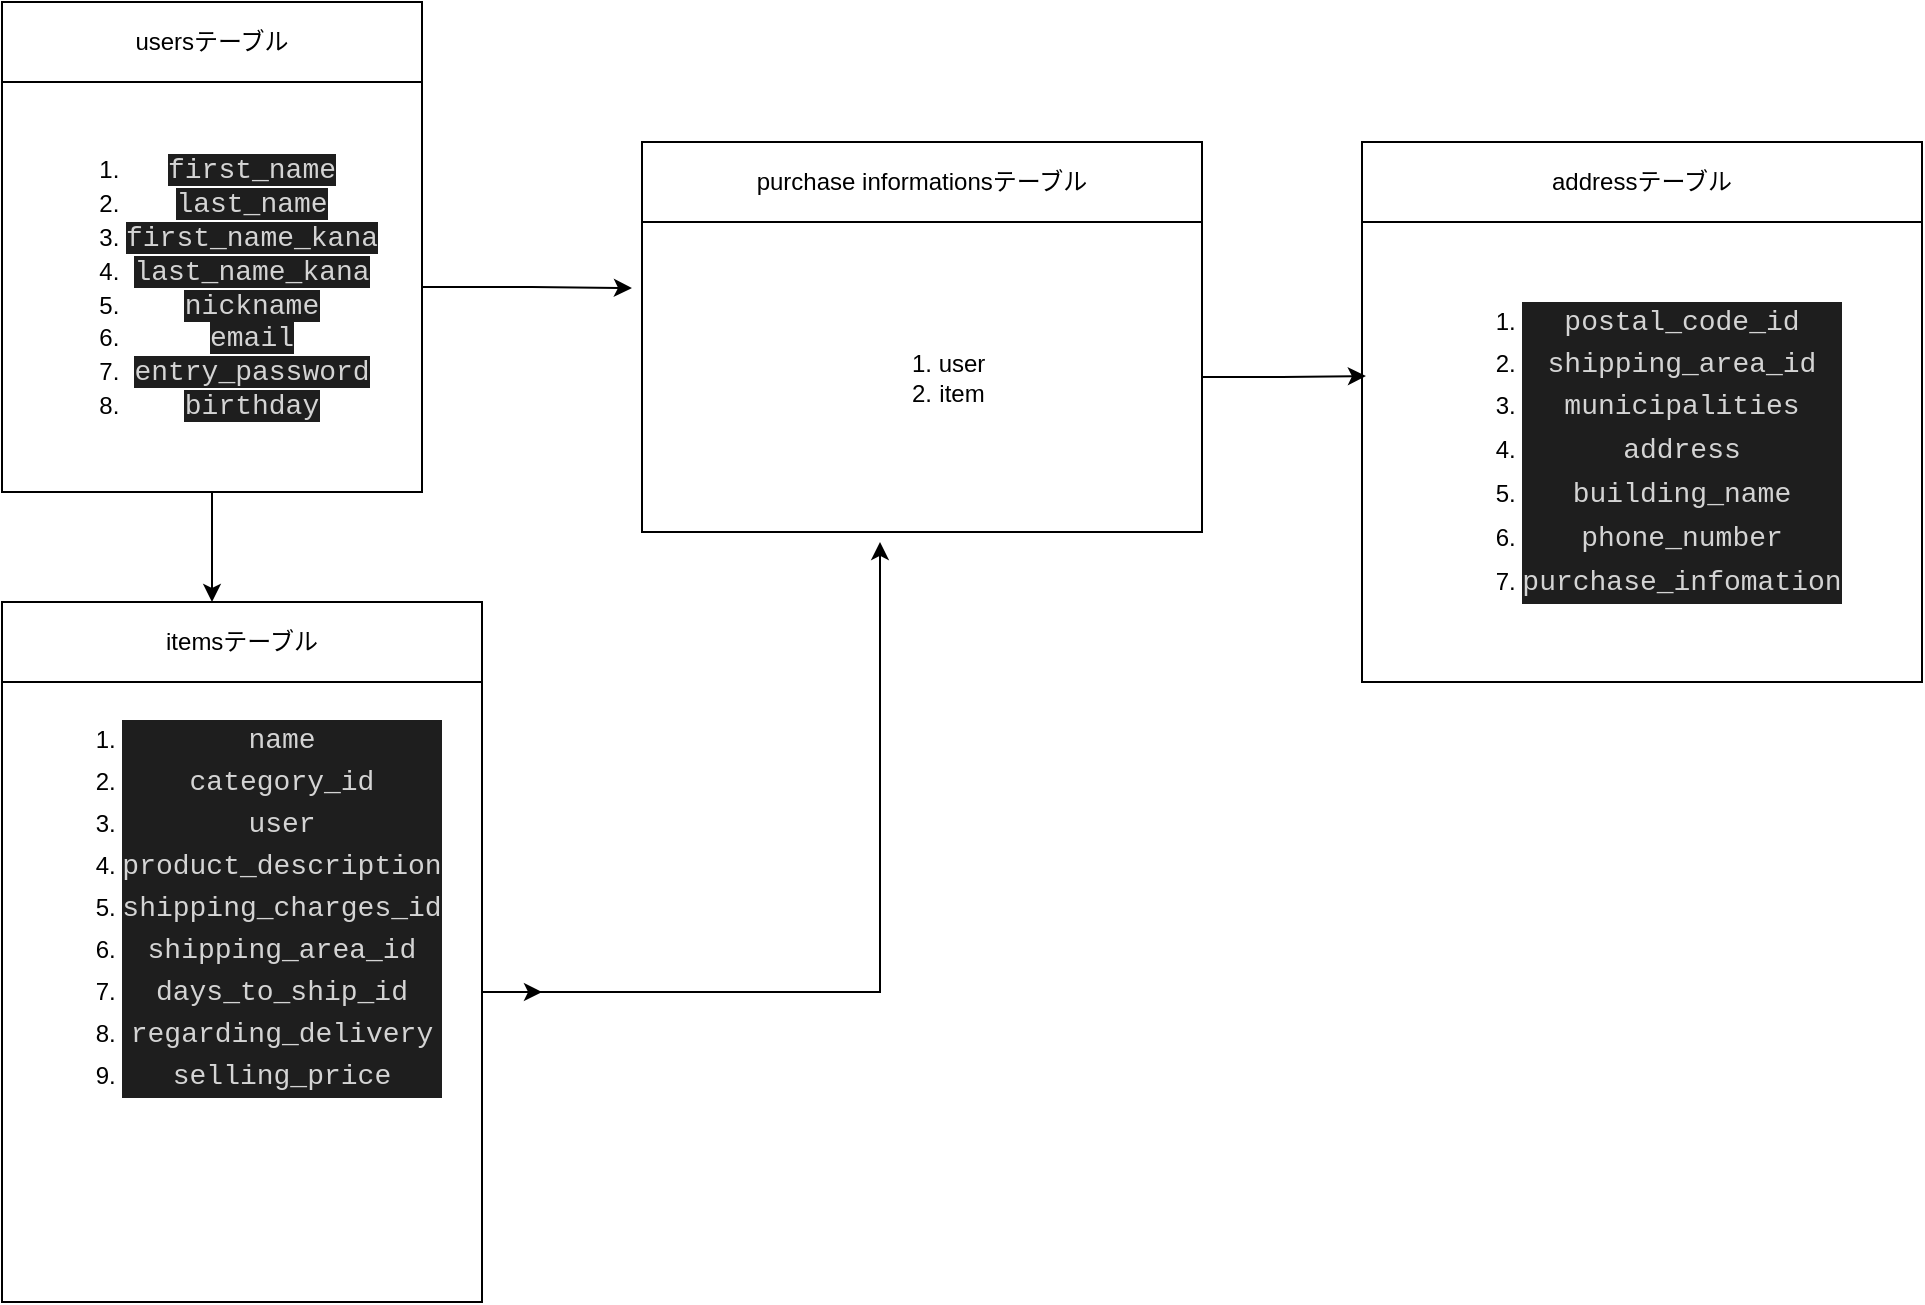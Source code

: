 <mxfile version="13.10.0" type="embed">
    <diagram id="Xzo7sDZz2Pd-KbyGA_dN" name="ページ1">
        <mxGraphModel dx="1235" dy="793" grid="1" gridSize="10" guides="1" tooltips="1" connect="1" arrows="1" fold="1" page="1" pageScale="1" pageWidth="827" pageHeight="1169" math="0" shadow="0">
            <root>
                <mxCell id="0"/>
                <mxCell id="1" parent="0"/>
                <mxCell id="64" style="edgeStyle=orthogonalEdgeStyle;rounded=0;orthogonalLoop=1;jettySize=auto;html=1;" edge="1" parent="1" source="23" target="47">
                    <mxGeometry relative="1" as="geometry"/>
                </mxCell>
                <mxCell id="23" value="usersテーブル" style="rounded=0;whiteSpace=wrap;html=1;sketch=0;" parent="1" vertex="1">
                    <mxGeometry x="80" y="100" width="210" height="40" as="geometry"/>
                </mxCell>
                <mxCell id="66" style="edgeStyle=orthogonalEdgeStyle;rounded=0;orthogonalLoop=1;jettySize=auto;html=1;" edge="1" parent="1" source="47">
                    <mxGeometry relative="1" as="geometry">
                        <mxPoint x="185" y="400" as="targetPoint"/>
                    </mxGeometry>
                </mxCell>
                <mxCell id="70" style="edgeStyle=orthogonalEdgeStyle;rounded=0;orthogonalLoop=1;jettySize=auto;html=1;entryX=-0.018;entryY=0.213;entryDx=0;entryDy=0;entryPerimeter=0;" edge="1" parent="1" source="47" target="57">
                    <mxGeometry relative="1" as="geometry"/>
                </mxCell>
                <mxCell id="47" value="&lt;ol&gt;&lt;li&gt;&lt;font color=&quot;#d4d4d4&quot; face=&quot;ricty diminished, menlo, monaco, courier new, monospace&quot;&gt;&lt;span style=&quot;font-size: 14px ; background-color: rgb(30 , 30 , 30)&quot;&gt;first_name&lt;/span&gt;&lt;/font&gt;&lt;/li&gt;&lt;li&gt;&lt;font color=&quot;#d4d4d4&quot; face=&quot;ricty diminished, menlo, monaco, courier new, monospace&quot;&gt;&lt;span style=&quot;font-size: 14px ; background-color: rgb(30 , 30 , 30)&quot;&gt;last_name&lt;/span&gt;&lt;/font&gt;&lt;/li&gt;&lt;li&gt;&lt;font color=&quot;#d4d4d4&quot; face=&quot;ricty diminished, menlo, monaco, courier new, monospace&quot;&gt;&lt;span style=&quot;font-size: 14px ; background-color: rgb(30 , 30 , 30)&quot;&gt;first_name_kana&lt;/span&gt;&lt;/font&gt;&lt;/li&gt;&lt;li&gt;&lt;font color=&quot;#d4d4d4&quot; face=&quot;ricty diminished, menlo, monaco, courier new, monospace&quot;&gt;&lt;span style=&quot;font-size: 14px ; background-color: rgb(30 , 30 , 30)&quot;&gt;last_name_kana&lt;/span&gt;&lt;/font&gt;&lt;/li&gt;&lt;li&gt;&lt;font color=&quot;#d4d4d4&quot; face=&quot;ricty diminished, menlo, monaco, courier new, monospace&quot;&gt;&lt;span style=&quot;font-size: 14px ; background-color: rgb(30 , 30 , 30)&quot;&gt;nickname&lt;/span&gt;&lt;/font&gt;&lt;/li&gt;&lt;li&gt;&lt;font color=&quot;#d4d4d4&quot; face=&quot;ricty diminished, menlo, monaco, courier new, monospace&quot;&gt;&lt;span style=&quot;font-size: 14px ; background-color: rgb(30 , 30 , 30)&quot;&gt;email&lt;/span&gt;&lt;/font&gt;&lt;/li&gt;&lt;li&gt;&lt;font color=&quot;#d4d4d4&quot; face=&quot;ricty diminished, menlo, monaco, courier new, monospace&quot;&gt;&lt;span style=&quot;font-size: 14px ; background-color: rgb(30 , 30 , 30)&quot;&gt;entry_password&lt;/span&gt;&lt;/font&gt;&lt;/li&gt;&lt;li&gt;&lt;font color=&quot;#d4d4d4&quot; face=&quot;ricty diminished, menlo, monaco, courier new, monospace&quot;&gt;&lt;span style=&quot;font-size: 14px ; background-color: rgb(30 , 30 , 30)&quot;&gt;birthday&lt;/span&gt;&lt;/font&gt;&lt;/li&gt;&lt;/ol&gt;" style="rounded=0;whiteSpace=wrap;html=1;sketch=0;" parent="1" vertex="1">
                    <mxGeometry x="80" y="140" width="210" height="205" as="geometry"/>
                </mxCell>
                <mxCell id="48" value="itemsテーブル" style="rounded=0;whiteSpace=wrap;html=1;sketch=0;" parent="1" vertex="1">
                    <mxGeometry x="80" y="400" width="240" height="40" as="geometry"/>
                </mxCell>
                <mxCell id="71" style="edgeStyle=orthogonalEdgeStyle;rounded=0;orthogonalLoop=1;jettySize=auto;html=1;" edge="1" parent="1" source="49">
                    <mxGeometry relative="1" as="geometry">
                        <mxPoint x="350" y="595" as="targetPoint"/>
                    </mxGeometry>
                </mxCell>
                <mxCell id="72" style="edgeStyle=orthogonalEdgeStyle;rounded=0;orthogonalLoop=1;jettySize=auto;html=1;entryX=0.425;entryY=1.032;entryDx=0;entryDy=0;entryPerimeter=0;" edge="1" parent="1" source="49" target="57">
                    <mxGeometry relative="1" as="geometry">
                        <mxPoint x="530" y="595" as="targetPoint"/>
                    </mxGeometry>
                </mxCell>
                <mxCell id="49" value="&lt;ol&gt;&lt;li&gt;&lt;div style=&quot;color: rgb(212 , 212 , 212) ; background-color: rgb(30 , 30 , 30) ; font-family: &amp;#34;ricty diminished&amp;#34; , &amp;#34;menlo&amp;#34; , &amp;#34;monaco&amp;#34; , &amp;#34;courier new&amp;#34; , monospace ; font-size: 14px ; line-height: 21px&quot;&gt;name&lt;/div&gt;&lt;/li&gt;&lt;li&gt;&lt;div style=&quot;color: rgb(212 , 212 , 212) ; background-color: rgb(30 , 30 , 30) ; font-family: &amp;#34;ricty diminished&amp;#34; , &amp;#34;menlo&amp;#34; , &amp;#34;monaco&amp;#34; , &amp;#34;courier new&amp;#34; , monospace ; font-size: 14px ; line-height: 21px&quot;&gt;category_id&lt;/div&gt;&lt;/li&gt;&lt;li&gt;&lt;div style=&quot;color: rgb(212 , 212 , 212) ; background-color: rgb(30 , 30 , 30) ; font-family: &amp;#34;ricty diminished&amp;#34; , &amp;#34;menlo&amp;#34; , &amp;#34;monaco&amp;#34; , &amp;#34;courier new&amp;#34; , monospace ; font-size: 14px ; line-height: 21px&quot;&gt;user&lt;/div&gt;&lt;/li&gt;&lt;li&gt;&lt;div style=&quot;color: rgb(212 , 212 , 212) ; background-color: rgb(30 , 30 , 30) ; font-family: &amp;#34;ricty diminished&amp;#34; , &amp;#34;menlo&amp;#34; , &amp;#34;monaco&amp;#34; , &amp;#34;courier new&amp;#34; , monospace ; font-size: 14px ; line-height: 21px&quot;&gt;&lt;div style=&quot;font-family: &amp;#34;ricty diminished&amp;#34; , &amp;#34;menlo&amp;#34; , &amp;#34;monaco&amp;#34; , &amp;#34;courier new&amp;#34; , monospace ; line-height: 21px&quot;&gt;product_description &lt;/div&gt;&lt;/div&gt;&lt;/li&gt;&lt;li&gt;&lt;div style=&quot;font-family: &amp;#34;ricty diminished&amp;#34; , &amp;#34;menlo&amp;#34; , &amp;#34;monaco&amp;#34; , &amp;#34;courier new&amp;#34; , monospace ; line-height: 21px&quot;&gt;&lt;div style=&quot;color: rgb(212 , 212 , 212) ; background-color: rgb(30 , 30 , 30) ; font-size: 14px ; line-height: 21px&quot;&gt;shipping_charges_id &lt;/div&gt;&lt;/div&gt;&lt;/li&gt;&lt;li&gt;&lt;div style=&quot;color: rgb(212 , 212 , 212) ; background-color: rgb(30 , 30 , 30) ; font-size: 14px ; line-height: 21px&quot;&gt;&lt;div style=&quot;font-family: &amp;#34;ricty diminished&amp;#34; , &amp;#34;menlo&amp;#34; , &amp;#34;monaco&amp;#34; , &amp;#34;courier new&amp;#34; , monospace ; line-height: 21px&quot;&gt;shipping_area_id&lt;/div&gt;&lt;/div&gt;&lt;/li&gt;&lt;li&gt;&lt;div style=&quot;font-family: &amp;#34;ricty diminished&amp;#34; , &amp;#34;menlo&amp;#34; , &amp;#34;monaco&amp;#34; , &amp;#34;courier new&amp;#34; , monospace ; line-height: 21px&quot;&gt;&lt;div style=&quot;color: rgb(212 , 212 , 212) ; background-color: rgb(30 , 30 , 30) ; font-size: 14px ; line-height: 21px&quot;&gt;days_to_ship_id&lt;/div&gt;&lt;/div&gt;&lt;/li&gt;&lt;li&gt;&lt;div style=&quot;color: rgb(212 , 212 , 212) ; background-color: rgb(30 , 30 , 30) ; font-size: 14px ; line-height: 21px&quot;&gt;&lt;div style=&quot;font-family: &amp;#34;ricty diminished&amp;#34; , &amp;#34;menlo&amp;#34; , &amp;#34;monaco&amp;#34; , &amp;#34;courier new&amp;#34; , monospace ; line-height: 21px&quot;&gt;regarding_delivery&lt;/div&gt;&lt;/div&gt;&lt;/li&gt;&lt;li&gt;&lt;div style=&quot;font-family: &amp;#34;ricty diminished&amp;#34; , &amp;#34;menlo&amp;#34; , &amp;#34;monaco&amp;#34; , &amp;#34;courier new&amp;#34; , monospace ; line-height: 21px&quot;&gt;&lt;div style=&quot;color: rgb(212 , 212 , 212) ; background-color: rgb(30 , 30 , 30) ; font-size: 14px ; line-height: 21px&quot;&gt;selling_price&lt;/div&gt;&lt;/div&gt;&lt;/li&gt;&lt;/ol&gt;" style="rounded=0;whiteSpace=wrap;html=1;sketch=0;align=center;verticalAlign=top;" parent="1" vertex="1">
                    <mxGeometry x="80" y="440" width="240" height="310" as="geometry"/>
                </mxCell>
                <mxCell id="51" value="&lt;ol&gt;&lt;li&gt;&lt;div style=&quot;color: rgb(212 , 212 , 212) ; background-color: rgb(30 , 30 , 30) ; font-family: &amp;#34;ricty diminished&amp;#34; , &amp;#34;menlo&amp;#34; , &amp;#34;monaco&amp;#34; , &amp;#34;courier new&amp;#34; , monospace ; font-size: 14px ; line-height: 21px&quot;&gt;postal_code_id&lt;/div&gt;&lt;/li&gt;&lt;li&gt;&lt;div style=&quot;color: rgb(212 , 212 , 212) ; background-color: rgb(30 , 30 , 30) ; font-family: &amp;#34;ricty diminished&amp;#34; , &amp;#34;menlo&amp;#34; , &amp;#34;monaco&amp;#34; , &amp;#34;courier new&amp;#34; , monospace ; font-size: 14px ; line-height: 21px&quot;&gt;&lt;div style=&quot;font-family: &amp;#34;ricty diminished&amp;#34; , &amp;#34;menlo&amp;#34; , &amp;#34;monaco&amp;#34; , &amp;#34;courier new&amp;#34; , monospace ; line-height: 21px&quot;&gt;shipping_area_id&lt;/div&gt;&lt;/div&gt;&lt;/li&gt;&lt;li&gt;&lt;div style=&quot;background-color: rgb(30 , 30 , 30) ; line-height: 21px&quot;&gt;&lt;font color=&quot;#d4d4d4&quot; face=&quot;ricty diminished, menlo, monaco, courier new, monospace&quot;&gt;&lt;span style=&quot;font-size: 14px&quot;&gt;municipalities&lt;/span&gt;&lt;/font&gt;&lt;br&gt;&lt;/div&gt;&lt;/li&gt;&lt;li&gt;&lt;div style=&quot;background-color: rgb(30 , 30 , 30) ; line-height: 21px&quot;&gt;&lt;font color=&quot;#d4d4d4&quot; face=&quot;ricty diminished, menlo, monaco, courier new, monospace&quot;&gt;&lt;span style=&quot;font-size: 14px&quot;&gt;address&lt;/span&gt;&lt;br&gt;&lt;/font&gt;&lt;/div&gt;&lt;/li&gt;&lt;li&gt;&lt;div style=&quot;background-color: rgb(30 , 30 , 30) ; line-height: 21px&quot;&gt;&lt;font color=&quot;#d4d4d4&quot; face=&quot;ricty diminished, menlo, monaco, courier new, monospace&quot;&gt;&lt;span style=&quot;font-size: 14px&quot;&gt;building_name&lt;/span&gt;&lt;br&gt;&lt;/font&gt;&lt;/div&gt;&lt;/li&gt;&lt;li&gt;&lt;div style=&quot;background-color: rgb(30 , 30 , 30) ; line-height: 21px&quot;&gt;&lt;font color=&quot;#d4d4d4&quot; face=&quot;ricty diminished, menlo, monaco, courier new, monospace&quot;&gt;&lt;span style=&quot;font-size: 14px&quot;&gt;phone_number&lt;/span&gt;&lt;br&gt;&lt;/font&gt;&lt;/div&gt;&lt;/li&gt;&lt;li&gt;&lt;div style=&quot;background-color: rgb(30 , 30 , 30) ; line-height: 21px&quot;&gt;&lt;font color=&quot;#d4d4d4&quot; face=&quot;ricty diminished, menlo, monaco, courier new, monospace&quot;&gt;&lt;span style=&quot;font-size: 14px&quot;&gt;&lt;div style=&quot;font-family: &amp;#34;ricty diminished&amp;#34; , &amp;#34;menlo&amp;#34; , &amp;#34;monaco&amp;#34; , &amp;#34;courier new&amp;#34; , monospace ; line-height: 21px&quot;&gt;purchase_infomation &lt;/div&gt;&lt;/span&gt;&lt;/font&gt;&lt;/div&gt;&lt;/li&gt;&lt;/ol&gt;" style="rounded=0;whiteSpace=wrap;html=1;sketch=0;align=center;labelPosition=center;verticalLabelPosition=middle;verticalAlign=middle;" parent="1" vertex="1">
                    <mxGeometry x="760" y="210" width="280" height="230" as="geometry"/>
                </mxCell>
                <mxCell id="52" value="addressテーブル" style="whiteSpace=wrap;html=1;rounded=0;sketch=0;align=center;" parent="1" vertex="1">
                    <mxGeometry x="760" y="170" width="280" height="40" as="geometry"/>
                </mxCell>
                <mxCell id="56" value="purchase informationsテーブル" style="whiteSpace=wrap;html=1;" vertex="1" parent="1">
                    <mxGeometry x="400" y="170" width="280" height="40" as="geometry"/>
                </mxCell>
                <mxCell id="69" style="edgeStyle=orthogonalEdgeStyle;rounded=0;orthogonalLoop=1;jettySize=auto;html=1;entryX=0.007;entryY=0.335;entryDx=0;entryDy=0;entryPerimeter=0;" edge="1" parent="1" source="57" target="51">
                    <mxGeometry relative="1" as="geometry"/>
                </mxCell>
                <mxCell id="57" value="&lt;ol&gt;&lt;li&gt;user&lt;/li&gt;&lt;li&gt;item&lt;/li&gt;&lt;/ol&gt;" style="whiteSpace=wrap;html=1;" vertex="1" parent="1">
                    <mxGeometry x="400" y="210" width="280" height="155" as="geometry"/>
                </mxCell>
            </root>
        </mxGraphModel>
    </diagram>
</mxfile>
